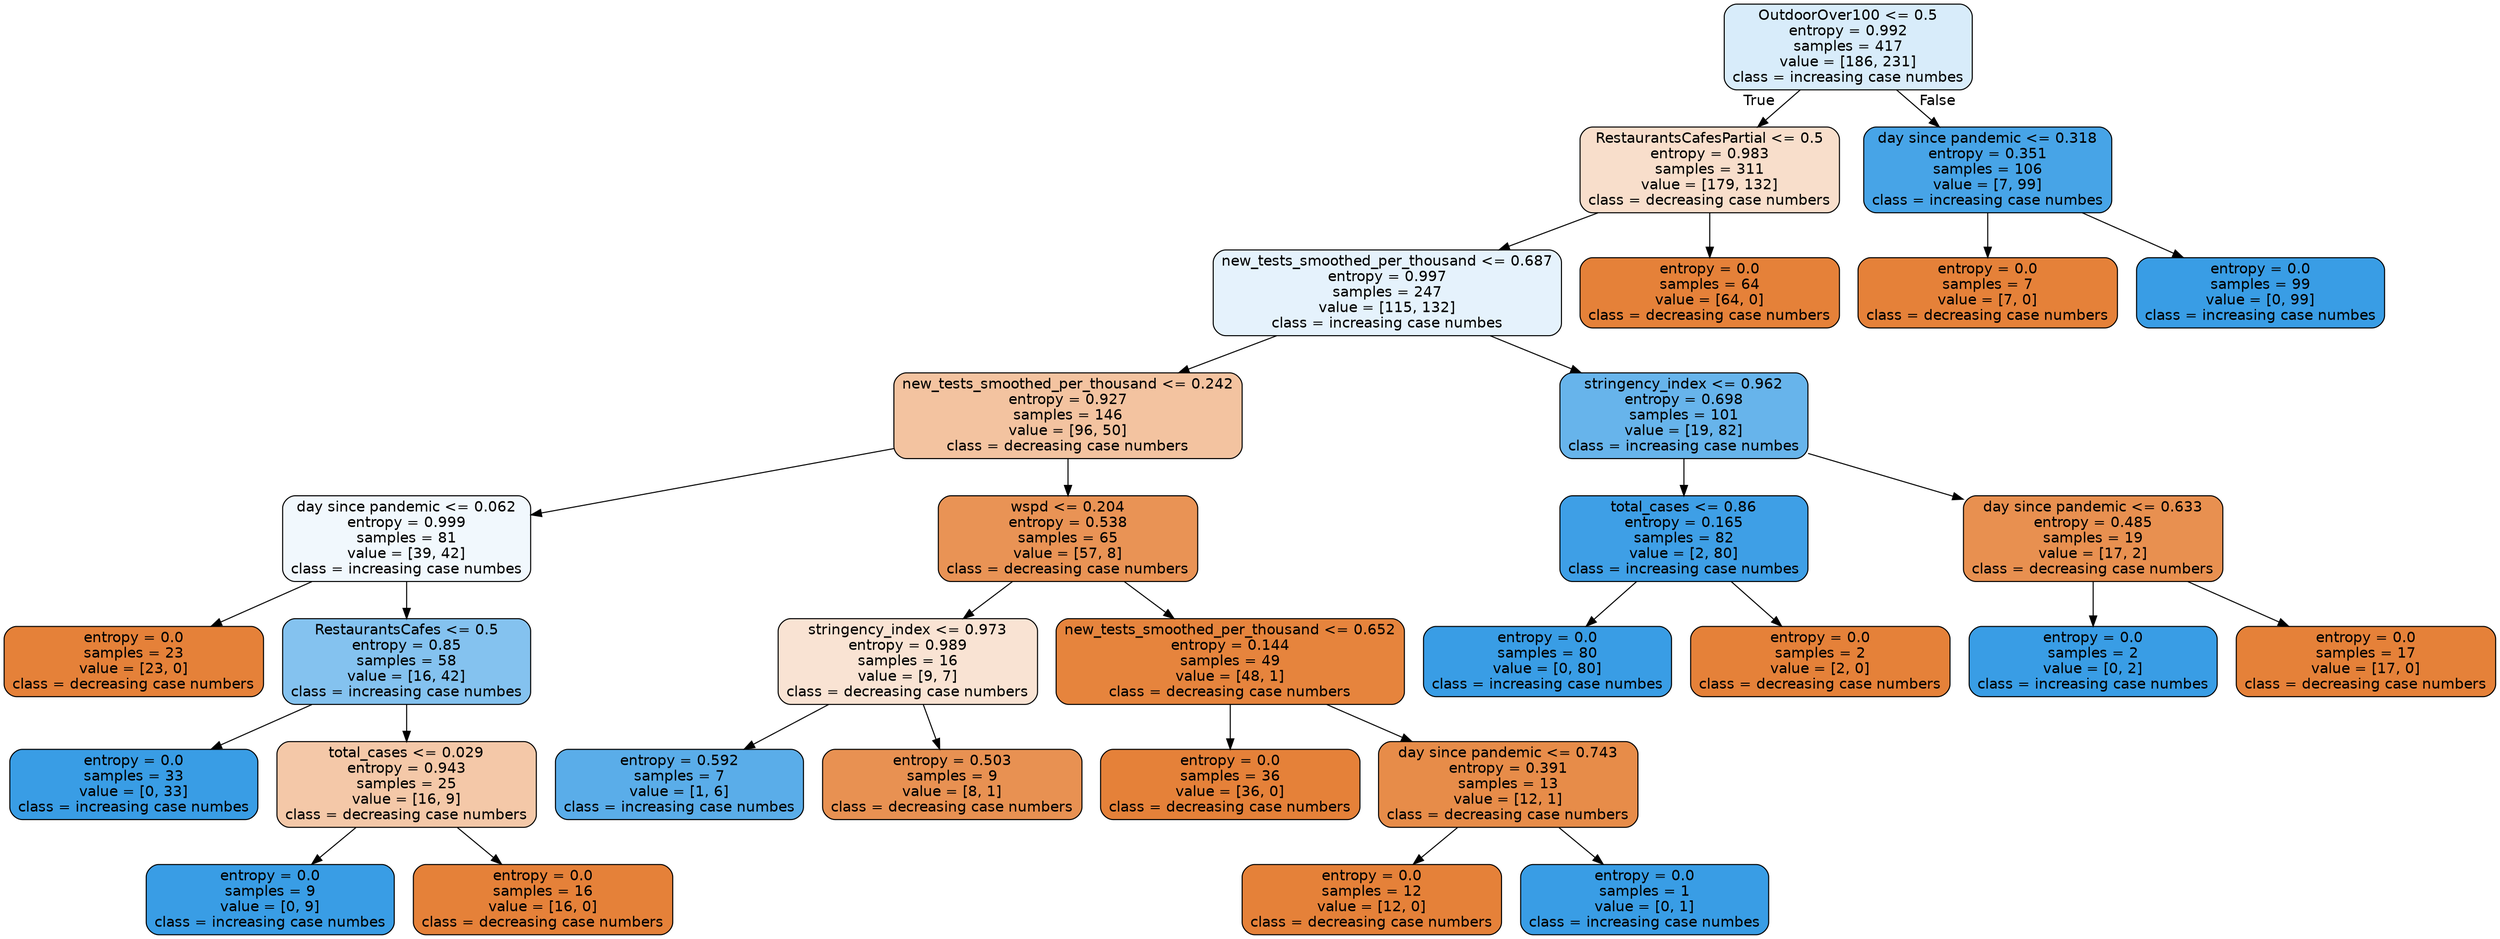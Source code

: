 digraph Tree {
node [shape=box, style="filled, rounded", color="black", fontname=helvetica] ;
edge [fontname=helvetica] ;
0 [label="OutdoorOver100 <= 0.5\nentropy = 0.992\nsamples = 417\nvalue = [186, 231]\nclass = increasing case numbes", fillcolor="#d8ecfa"] ;
1 [label="RestaurantsCafesPartial <= 0.5\nentropy = 0.983\nsamples = 311\nvalue = [179, 132]\nclass = decreasing case numbers", fillcolor="#f8decb"] ;
0 -> 1 [labeldistance=2.5, labelangle=45, headlabel="True"] ;
2 [label="new_tests_smoothed_per_thousand <= 0.687\nentropy = 0.997\nsamples = 247\nvalue = [115, 132]\nclass = increasing case numbes", fillcolor="#e5f2fc"] ;
1 -> 2 ;
3 [label="new_tests_smoothed_per_thousand <= 0.242\nentropy = 0.927\nsamples = 146\nvalue = [96, 50]\nclass = decreasing case numbers", fillcolor="#f3c3a0"] ;
2 -> 3 ;
4 [label="day since pandemic <= 0.062\nentropy = 0.999\nsamples = 81\nvalue = [39, 42]\nclass = increasing case numbes", fillcolor="#f1f8fd"] ;
3 -> 4 ;
5 [label="entropy = 0.0\nsamples = 23\nvalue = [23, 0]\nclass = decreasing case numbers", fillcolor="#e58139"] ;
4 -> 5 ;
6 [label="RestaurantsCafes <= 0.5\nentropy = 0.85\nsamples = 58\nvalue = [16, 42]\nclass = increasing case numbes", fillcolor="#84c2ef"] ;
4 -> 6 ;
7 [label="entropy = 0.0\nsamples = 33\nvalue = [0, 33]\nclass = increasing case numbes", fillcolor="#399de5"] ;
6 -> 7 ;
8 [label="total_cases <= 0.029\nentropy = 0.943\nsamples = 25\nvalue = [16, 9]\nclass = decreasing case numbers", fillcolor="#f4c8a8"] ;
6 -> 8 ;
9 [label="entropy = 0.0\nsamples = 9\nvalue = [0, 9]\nclass = increasing case numbes", fillcolor="#399de5"] ;
8 -> 9 ;
10 [label="entropy = 0.0\nsamples = 16\nvalue = [16, 0]\nclass = decreasing case numbers", fillcolor="#e58139"] ;
8 -> 10 ;
11 [label="wspd <= 0.204\nentropy = 0.538\nsamples = 65\nvalue = [57, 8]\nclass = decreasing case numbers", fillcolor="#e99355"] ;
3 -> 11 ;
12 [label="stringency_index <= 0.973\nentropy = 0.989\nsamples = 16\nvalue = [9, 7]\nclass = decreasing case numbers", fillcolor="#f9e3d3"] ;
11 -> 12 ;
13 [label="entropy = 0.592\nsamples = 7\nvalue = [1, 6]\nclass = increasing case numbes", fillcolor="#5aade9"] ;
12 -> 13 ;
14 [label="entropy = 0.503\nsamples = 9\nvalue = [8, 1]\nclass = decreasing case numbers", fillcolor="#e89152"] ;
12 -> 14 ;
15 [label="new_tests_smoothed_per_thousand <= 0.652\nentropy = 0.144\nsamples = 49\nvalue = [48, 1]\nclass = decreasing case numbers", fillcolor="#e6843d"] ;
11 -> 15 ;
16 [label="entropy = 0.0\nsamples = 36\nvalue = [36, 0]\nclass = decreasing case numbers", fillcolor="#e58139"] ;
15 -> 16 ;
17 [label="day since pandemic <= 0.743\nentropy = 0.391\nsamples = 13\nvalue = [12, 1]\nclass = decreasing case numbers", fillcolor="#e78c49"] ;
15 -> 17 ;
18 [label="entropy = 0.0\nsamples = 12\nvalue = [12, 0]\nclass = decreasing case numbers", fillcolor="#e58139"] ;
17 -> 18 ;
19 [label="entropy = 0.0\nsamples = 1\nvalue = [0, 1]\nclass = increasing case numbes", fillcolor="#399de5"] ;
17 -> 19 ;
20 [label="stringency_index <= 0.962\nentropy = 0.698\nsamples = 101\nvalue = [19, 82]\nclass = increasing case numbes", fillcolor="#67b4eb"] ;
2 -> 20 ;
21 [label="total_cases <= 0.86\nentropy = 0.165\nsamples = 82\nvalue = [2, 80]\nclass = increasing case numbes", fillcolor="#3e9fe6"] ;
20 -> 21 ;
22 [label="entropy = 0.0\nsamples = 80\nvalue = [0, 80]\nclass = increasing case numbes", fillcolor="#399de5"] ;
21 -> 22 ;
23 [label="entropy = 0.0\nsamples = 2\nvalue = [2, 0]\nclass = decreasing case numbers", fillcolor="#e58139"] ;
21 -> 23 ;
24 [label="day since pandemic <= 0.633\nentropy = 0.485\nsamples = 19\nvalue = [17, 2]\nclass = decreasing case numbers", fillcolor="#e89050"] ;
20 -> 24 ;
25 [label="entropy = 0.0\nsamples = 2\nvalue = [0, 2]\nclass = increasing case numbes", fillcolor="#399de5"] ;
24 -> 25 ;
26 [label="entropy = 0.0\nsamples = 17\nvalue = [17, 0]\nclass = decreasing case numbers", fillcolor="#e58139"] ;
24 -> 26 ;
27 [label="entropy = 0.0\nsamples = 64\nvalue = [64, 0]\nclass = decreasing case numbers", fillcolor="#e58139"] ;
1 -> 27 ;
28 [label="day since pandemic <= 0.318\nentropy = 0.351\nsamples = 106\nvalue = [7, 99]\nclass = increasing case numbes", fillcolor="#47a4e7"] ;
0 -> 28 [labeldistance=2.5, labelangle=-45, headlabel="False"] ;
29 [label="entropy = 0.0\nsamples = 7\nvalue = [7, 0]\nclass = decreasing case numbers", fillcolor="#e58139"] ;
28 -> 29 ;
30 [label="entropy = 0.0\nsamples = 99\nvalue = [0, 99]\nclass = increasing case numbes", fillcolor="#399de5"] ;
28 -> 30 ;
}